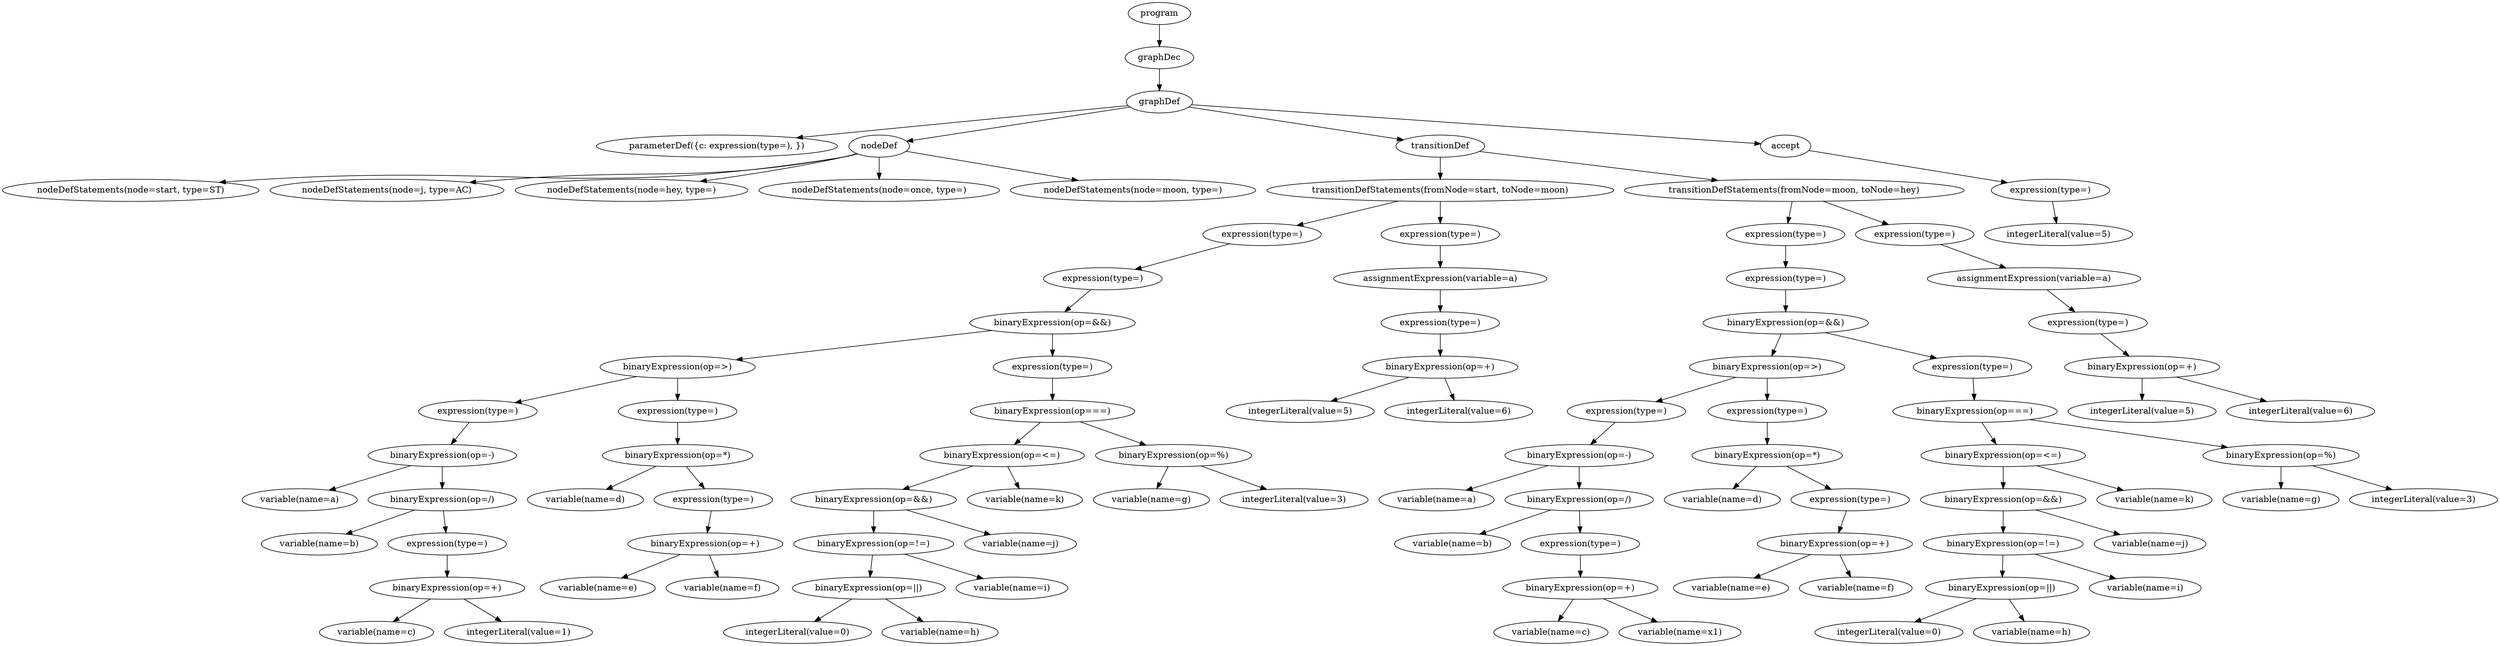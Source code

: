 digraph AST {
    node0 [label="program"]
    node0 -> node1
    node1 [label="graphDec"]
    node1 -> node2
    node2 [label="graphDef"]
    node2 -> node3
    node3 [label="parameterDef({c: expression(type=), })"]
    node2 -> node4
    node4 [label="nodeDef"]
    node4 -> node5
    node5 [label="nodeDefStatements(node=start, type=ST)"]
    node4 -> node6
    node6 [label="nodeDefStatements(node=j, type=AC)"]
    node4 -> node7
    node7 [label="nodeDefStatements(node=hey, type=)"]
    node4 -> node8
    node8 [label="nodeDefStatements(node=once, type=)"]
    node4 -> node9
    node9 [label="nodeDefStatements(node=moon, type=)"]
    node2 -> node10
    node10 [label="transitionDef"]
    node10 -> node11
    node11 [label="transitionDefStatements(fromNode=start, toNode=moon)"]
    node11 -> node12
    node12 [label="expression(type=)"]
    node12 -> node13
    node13 [label="expression(type=)"]
    node13 -> node14
    node14 [label="binaryExpression(op=&&)"]
    node14 -> node15
    node15 [label="binaryExpression(op=>)"]
    node15 -> node16
    node16 [label="expression(type=)"]
    node16 -> node17
    node17 [label="binaryExpression(op=-)"]
    node17 -> node18
    node18 [label="variable(name=a)"]
    node17 -> node19
    node19 [label="binaryExpression(op=/)"]
    node19 -> node20
    node20 [label="variable(name=b)"]
    node19 -> node21
    node21 [label="expression(type=)"]
    node21 -> node22
    node22 [label="binaryExpression(op=+)"]
    node22 -> node23
    node23 [label="variable(name=c)"]
    node22 -> node24
    node24 [label="integerLiteral(value=1)"]
    node15 -> node25
    node25 [label="expression(type=)"]
    node25 -> node26
    node26 [label="binaryExpression(op=*)"]
    node26 -> node27
    node27 [label="variable(name=d)"]
    node26 -> node28
    node28 [label="expression(type=)"]
    node28 -> node29
    node29 [label="binaryExpression(op=+)"]
    node29 -> node30
    node30 [label="variable(name=e)"]
    node29 -> node31
    node31 [label="variable(name=f)"]
    node14 -> node32
    node32 [label="expression(type=)"]
    node32 -> node33
    node33 [label="binaryExpression(op===)"]
    node33 -> node34
    node34 [label="binaryExpression(op=<=)"]
    node34 -> node35
    node35 [label="binaryExpression(op=&&)"]
    node35 -> node36
    node36 [label="binaryExpression(op=!=)"]
    node36 -> node37
    node37 [label="binaryExpression(op=||)"]
    node37 -> node38
    node38 [label="integerLiteral(value=0)"]
    node37 -> node39
    node39 [label="variable(name=h)"]
    node36 -> node40
    node40 [label="variable(name=i)"]
    node35 -> node41
    node41 [label="variable(name=j)"]
    node34 -> node42
    node42 [label="variable(name=k)"]
    node33 -> node43
    node43 [label="binaryExpression(op=%)"]
    node43 -> node44
    node44 [label="variable(name=g)"]
    node43 -> node45
    node45 [label="integerLiteral(value=3)"]
    node11 -> node46
    node46 [label="expression(type=)"]
    node46 -> node47
    node47 [label="assignmentExpression(variable=a)"]
    node47 -> node48
    node48 [label="expression(type=)"]
    node48 -> node49
    node49 [label="binaryExpression(op=+)"]
    node49 -> node50
    node50 [label="integerLiteral(value=5)"]
    node49 -> node51
    node51 [label="integerLiteral(value=6)"]
    node10 -> node52
    node52 [label="transitionDefStatements(fromNode=moon, toNode=hey)"]
    node52 -> node53
    node53 [label="expression(type=)"]
    node53 -> node54
    node54 [label="expression(type=)"]
    node54 -> node55
    node55 [label="binaryExpression(op=&&)"]
    node55 -> node56
    node56 [label="binaryExpression(op=>)"]
    node56 -> node57
    node57 [label="expression(type=)"]
    node57 -> node58
    node58 [label="binaryExpression(op=-)"]
    node58 -> node59
    node59 [label="variable(name=a)"]
    node58 -> node60
    node60 [label="binaryExpression(op=/)"]
    node60 -> node61
    node61 [label="variable(name=b)"]
    node60 -> node62
    node62 [label="expression(type=)"]
    node62 -> node63
    node63 [label="binaryExpression(op=+)"]
    node63 -> node64
    node64 [label="variable(name=c)"]
    node63 -> node65
    node65 [label="variable(name=x1)"]
    node56 -> node66
    node66 [label="expression(type=)"]
    node66 -> node67
    node67 [label="binaryExpression(op=*)"]
    node67 -> node68
    node68 [label="variable(name=d)"]
    node67 -> node69
    node69 [label="expression(type=)"]
    node69 -> node70
    node70 [label="binaryExpression(op=+)"]
    node70 -> node71
    node71 [label="variable(name=e)"]
    node70 -> node72
    node72 [label="variable(name=f)"]
    node55 -> node73
    node73 [label="expression(type=)"]
    node73 -> node74
    node74 [label="binaryExpression(op===)"]
    node74 -> node75
    node75 [label="binaryExpression(op=<=)"]
    node75 -> node76
    node76 [label="binaryExpression(op=&&)"]
    node76 -> node77
    node77 [label="binaryExpression(op=!=)"]
    node77 -> node78
    node78 [label="binaryExpression(op=||)"]
    node78 -> node79
    node79 [label="integerLiteral(value=0)"]
    node78 -> node80
    node80 [label="variable(name=h)"]
    node77 -> node81
    node81 [label="variable(name=i)"]
    node76 -> node82
    node82 [label="variable(name=j)"]
    node75 -> node83
    node83 [label="variable(name=k)"]
    node74 -> node84
    node84 [label="binaryExpression(op=%)"]
    node84 -> node85
    node85 [label="variable(name=g)"]
    node84 -> node86
    node86 [label="integerLiteral(value=3)"]
    node52 -> node87
    node87 [label="expression(type=)"]
    node87 -> node88
    node88 [label="assignmentExpression(variable=a)"]
    node88 -> node89
    node89 [label="expression(type=)"]
    node89 -> node90
    node90 [label="binaryExpression(op=+)"]
    node90 -> node91
    node91 [label="integerLiteral(value=5)"]
    node90 -> node92
    node92 [label="integerLiteral(value=6)"]
    node2 -> node93
    node93 [label="accept"]
    node93 -> node94
    node94 [label="expression(type=)"]
    node94 -> node95
    node95 [label="integerLiteral(value=5)"]
}